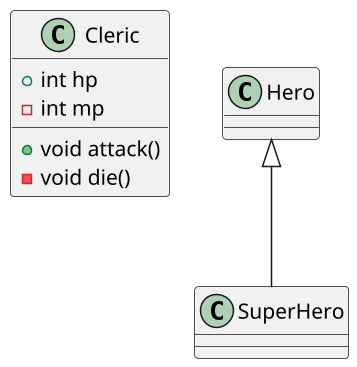 @startuml
scale 1.5

class Cleric{
   + int hp
   - int mp

   + void attack()
   - void die()
}

class Hero{
}

class SuperHero extends Hero{
}
@enduml